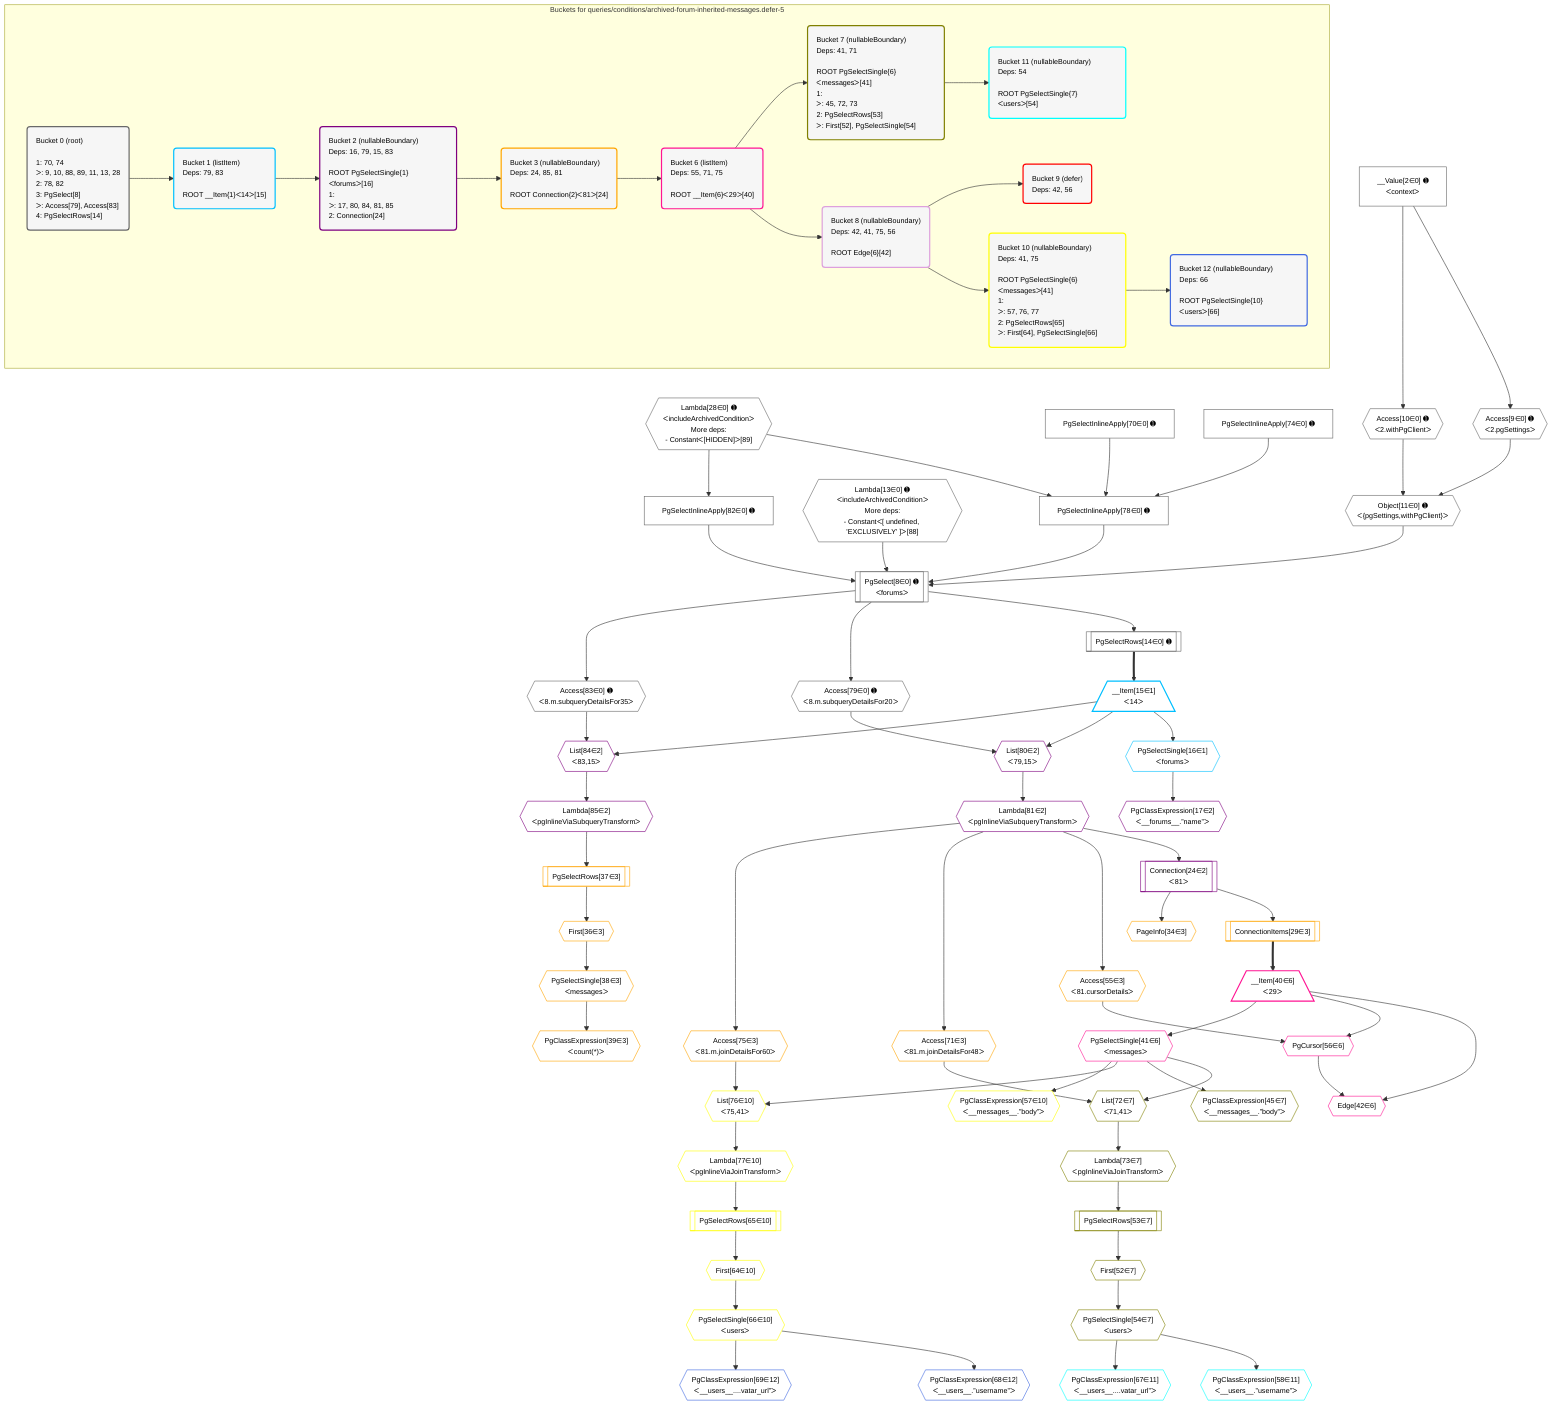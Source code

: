 %%{init: {'themeVariables': { 'fontSize': '12px'}}}%%
graph TD
    classDef path fill:#eee,stroke:#000,color:#000
    classDef plan fill:#fff,stroke-width:1px,color:#000
    classDef itemplan fill:#fff,stroke-width:2px,color:#000
    classDef unbatchedplan fill:#dff,stroke-width:1px,color:#000
    classDef sideeffectplan fill:#fcc,stroke-width:2px,color:#000
    classDef bucket fill:#f6f6f6,color:#000,stroke-width:2px,text-align:left

    subgraph "Buckets for queries/conditions/archived-forum-inherited-messages.defer-5"
    Bucket0("Bucket 0 (root)<br /><br />1: 70, 74<br />ᐳ: 9, 10, 88, 89, 11, 13, 28<br />2: 78, 82<br />3: PgSelect[8]<br />ᐳ: Access[79], Access[83]<br />4: PgSelectRows[14]"):::bucket
    Bucket1("Bucket 1 (listItem)<br />Deps: 79, 83<br /><br />ROOT __Item{1}ᐸ14ᐳ[15]"):::bucket
    Bucket2("Bucket 2 (nullableBoundary)<br />Deps: 16, 79, 15, 83<br /><br />ROOT PgSelectSingle{1}ᐸforumsᐳ[16]<br />1: <br />ᐳ: 17, 80, 84, 81, 85<br />2: Connection[24]"):::bucket
    Bucket3("Bucket 3 (nullableBoundary)<br />Deps: 24, 85, 81<br /><br />ROOT Connection{2}ᐸ81ᐳ[24]"):::bucket
    Bucket6("Bucket 6 (listItem)<br />Deps: 55, 71, 75<br /><br />ROOT __Item{6}ᐸ29ᐳ[40]"):::bucket
    Bucket7("Bucket 7 (nullableBoundary)<br />Deps: 41, 71<br /><br />ROOT PgSelectSingle{6}ᐸmessagesᐳ[41]<br />1: <br />ᐳ: 45, 72, 73<br />2: PgSelectRows[53]<br />ᐳ: First[52], PgSelectSingle[54]"):::bucket
    Bucket8("Bucket 8 (nullableBoundary)<br />Deps: 42, 41, 75, 56<br /><br />ROOT Edge{6}[42]"):::bucket
    Bucket9("Bucket 9 (defer)<br />Deps: 42, 56"):::bucket
    Bucket10("Bucket 10 (nullableBoundary)<br />Deps: 41, 75<br /><br />ROOT PgSelectSingle{6}ᐸmessagesᐳ[41]<br />1: <br />ᐳ: 57, 76, 77<br />2: PgSelectRows[65]<br />ᐳ: First[64], PgSelectSingle[66]"):::bucket
    Bucket11("Bucket 11 (nullableBoundary)<br />Deps: 54<br /><br />ROOT PgSelectSingle{7}ᐸusersᐳ[54]"):::bucket
    Bucket12("Bucket 12 (nullableBoundary)<br />Deps: 66<br /><br />ROOT PgSelectSingle{10}ᐸusersᐳ[66]"):::bucket
    end
    Bucket0 --> Bucket1
    Bucket1 --> Bucket2
    Bucket2 --> Bucket3
    Bucket3 --> Bucket6
    Bucket6 --> Bucket7 & Bucket8
    Bucket7 --> Bucket11
    Bucket8 --> Bucket9 & Bucket10
    Bucket10 --> Bucket12

    %% plan dependencies
    PgSelect8[["PgSelect[8∈0] ➊<br />ᐸforumsᐳ"]]:::plan
    Object11{{"Object[11∈0] ➊<br />ᐸ{pgSettings,withPgClient}ᐳ"}}:::plan
    Lambda13{{"Lambda[13∈0] ➊<br />ᐸincludeArchivedConditionᐳ<br />More deps:<br />- Constantᐸ[ undefined, 'EXCLUSIVELY' ]ᐳ[88]"}}:::plan
    PgSelectInlineApply78["PgSelectInlineApply[78∈0] ➊"]:::plan
    PgSelectInlineApply82["PgSelectInlineApply[82∈0] ➊"]:::plan
    Object11 & Lambda13 & PgSelectInlineApply78 & PgSelectInlineApply82 --> PgSelect8
    Lambda28{{"Lambda[28∈0] ➊<br />ᐸincludeArchivedConditionᐳ<br />More deps:<br />- Constantᐸ[HIDDEN]ᐳ[89]"}}:::plan
    PgSelectInlineApply70["PgSelectInlineApply[70∈0] ➊"]:::plan
    PgSelectInlineApply74["PgSelectInlineApply[74∈0] ➊"]:::plan
    Lambda28 & PgSelectInlineApply70 & PgSelectInlineApply74 --> PgSelectInlineApply78
    Access9{{"Access[9∈0] ➊<br />ᐸ2.pgSettingsᐳ"}}:::plan
    Access10{{"Access[10∈0] ➊<br />ᐸ2.withPgClientᐳ"}}:::plan
    Access9 & Access10 --> Object11
    __Value2["__Value[2∈0] ➊<br />ᐸcontextᐳ"]:::plan
    __Value2 --> Access9
    __Value2 --> Access10
    PgSelectRows14[["PgSelectRows[14∈0] ➊"]]:::plan
    PgSelect8 --> PgSelectRows14
    Access79{{"Access[79∈0] ➊<br />ᐸ8.m.subqueryDetailsFor20ᐳ"}}:::plan
    PgSelect8 --> Access79
    Lambda28 --> PgSelectInlineApply82
    Access83{{"Access[83∈0] ➊<br />ᐸ8.m.subqueryDetailsFor35ᐳ"}}:::plan
    PgSelect8 --> Access83
    __Item15[/"__Item[15∈1]<br />ᐸ14ᐳ"\]:::itemplan
    PgSelectRows14 ==> __Item15
    PgSelectSingle16{{"PgSelectSingle[16∈1]<br />ᐸforumsᐳ"}}:::plan
    __Item15 --> PgSelectSingle16
    List80{{"List[80∈2]<br />ᐸ79,15ᐳ"}}:::plan
    Access79 & __Item15 --> List80
    List84{{"List[84∈2]<br />ᐸ83,15ᐳ"}}:::plan
    Access83 & __Item15 --> List84
    PgClassExpression17{{"PgClassExpression[17∈2]<br />ᐸ__forums__.”name”ᐳ"}}:::plan
    PgSelectSingle16 --> PgClassExpression17
    Connection24[["Connection[24∈2]<br />ᐸ81ᐳ"]]:::plan
    Lambda81{{"Lambda[81∈2]<br />ᐸpgInlineViaSubqueryTransformᐳ"}}:::plan
    Lambda81 --> Connection24
    List80 --> Lambda81
    Lambda85{{"Lambda[85∈2]<br />ᐸpgInlineViaSubqueryTransformᐳ"}}:::plan
    List84 --> Lambda85
    ConnectionItems29[["ConnectionItems[29∈3]"]]:::plan
    Connection24 --> ConnectionItems29
    PageInfo34{{"PageInfo[34∈3]"}}:::plan
    Connection24 --> PageInfo34
    First36{{"First[36∈3]"}}:::plan
    PgSelectRows37[["PgSelectRows[37∈3]"]]:::plan
    PgSelectRows37 --> First36
    Lambda85 --> PgSelectRows37
    PgSelectSingle38{{"PgSelectSingle[38∈3]<br />ᐸmessagesᐳ"}}:::plan
    First36 --> PgSelectSingle38
    PgClassExpression39{{"PgClassExpression[39∈3]<br />ᐸcount(*)ᐳ"}}:::plan
    PgSelectSingle38 --> PgClassExpression39
    Access55{{"Access[55∈3]<br />ᐸ81.cursorDetailsᐳ"}}:::plan
    Lambda81 --> Access55
    Access71{{"Access[71∈3]<br />ᐸ81.m.joinDetailsFor48ᐳ"}}:::plan
    Lambda81 --> Access71
    Access75{{"Access[75∈3]<br />ᐸ81.m.joinDetailsFor60ᐳ"}}:::plan
    Lambda81 --> Access75
    Edge42{{"Edge[42∈6]"}}:::plan
    __Item40[/"__Item[40∈6]<br />ᐸ29ᐳ"\]:::itemplan
    PgCursor56{{"PgCursor[56∈6]"}}:::plan
    __Item40 & PgCursor56 --> Edge42
    __Item40 & Access55 --> PgCursor56
    ConnectionItems29 ==> __Item40
    PgSelectSingle41{{"PgSelectSingle[41∈6]<br />ᐸmessagesᐳ"}}:::plan
    __Item40 --> PgSelectSingle41
    List72{{"List[72∈7]<br />ᐸ71,41ᐳ"}}:::plan
    Access71 & PgSelectSingle41 --> List72
    PgClassExpression45{{"PgClassExpression[45∈7]<br />ᐸ__messages__.”body”ᐳ"}}:::plan
    PgSelectSingle41 --> PgClassExpression45
    First52{{"First[52∈7]"}}:::plan
    PgSelectRows53[["PgSelectRows[53∈7]"]]:::plan
    PgSelectRows53 --> First52
    Lambda73{{"Lambda[73∈7]<br />ᐸpgInlineViaJoinTransformᐳ"}}:::plan
    Lambda73 --> PgSelectRows53
    PgSelectSingle54{{"PgSelectSingle[54∈7]<br />ᐸusersᐳ"}}:::plan
    First52 --> PgSelectSingle54
    List72 --> Lambda73
    List76{{"List[76∈10]<br />ᐸ75,41ᐳ"}}:::plan
    Access75 & PgSelectSingle41 --> List76
    PgClassExpression57{{"PgClassExpression[57∈10]<br />ᐸ__messages__.”body”ᐳ"}}:::plan
    PgSelectSingle41 --> PgClassExpression57
    First64{{"First[64∈10]"}}:::plan
    PgSelectRows65[["PgSelectRows[65∈10]"]]:::plan
    PgSelectRows65 --> First64
    Lambda77{{"Lambda[77∈10]<br />ᐸpgInlineViaJoinTransformᐳ"}}:::plan
    Lambda77 --> PgSelectRows65
    PgSelectSingle66{{"PgSelectSingle[66∈10]<br />ᐸusersᐳ"}}:::plan
    First64 --> PgSelectSingle66
    List76 --> Lambda77
    PgClassExpression58{{"PgClassExpression[58∈11]<br />ᐸ__users__.”username”ᐳ"}}:::plan
    PgSelectSingle54 --> PgClassExpression58
    PgClassExpression67{{"PgClassExpression[67∈11]<br />ᐸ__users__....vatar_url”ᐳ"}}:::plan
    PgSelectSingle54 --> PgClassExpression67
    PgClassExpression68{{"PgClassExpression[68∈12]<br />ᐸ__users__.”username”ᐳ"}}:::plan
    PgSelectSingle66 --> PgClassExpression68
    PgClassExpression69{{"PgClassExpression[69∈12]<br />ᐸ__users__....vatar_url”ᐳ"}}:::plan
    PgSelectSingle66 --> PgClassExpression69

    %% define steps
    classDef bucket0 stroke:#696969
    class Bucket0,__Value2,PgSelect8,Access9,Access10,Object11,Lambda13,PgSelectRows14,Lambda28,PgSelectInlineApply70,PgSelectInlineApply74,PgSelectInlineApply78,Access79,PgSelectInlineApply82,Access83 bucket0
    classDef bucket1 stroke:#00bfff
    class Bucket1,__Item15,PgSelectSingle16 bucket1
    classDef bucket2 stroke:#7f007f
    class Bucket2,PgClassExpression17,Connection24,List80,Lambda81,List84,Lambda85 bucket2
    classDef bucket3 stroke:#ffa500
    class Bucket3,ConnectionItems29,PageInfo34,First36,PgSelectRows37,PgSelectSingle38,PgClassExpression39,Access55,Access71,Access75 bucket3
    classDef bucket6 stroke:#ff1493
    class Bucket6,__Item40,PgSelectSingle41,Edge42,PgCursor56 bucket6
    classDef bucket7 stroke:#808000
    class Bucket7,PgClassExpression45,First52,PgSelectRows53,PgSelectSingle54,List72,Lambda73 bucket7
    classDef bucket8 stroke:#dda0dd
    class Bucket8 bucket8
    classDef bucket9 stroke:#ff0000
    class Bucket9 bucket9
    classDef bucket10 stroke:#ffff00
    class Bucket10,PgClassExpression57,First64,PgSelectRows65,PgSelectSingle66,List76,Lambda77 bucket10
    classDef bucket11 stroke:#00ffff
    class Bucket11,PgClassExpression58,PgClassExpression67 bucket11
    classDef bucket12 stroke:#4169e1
    class Bucket12,PgClassExpression68,PgClassExpression69 bucket12